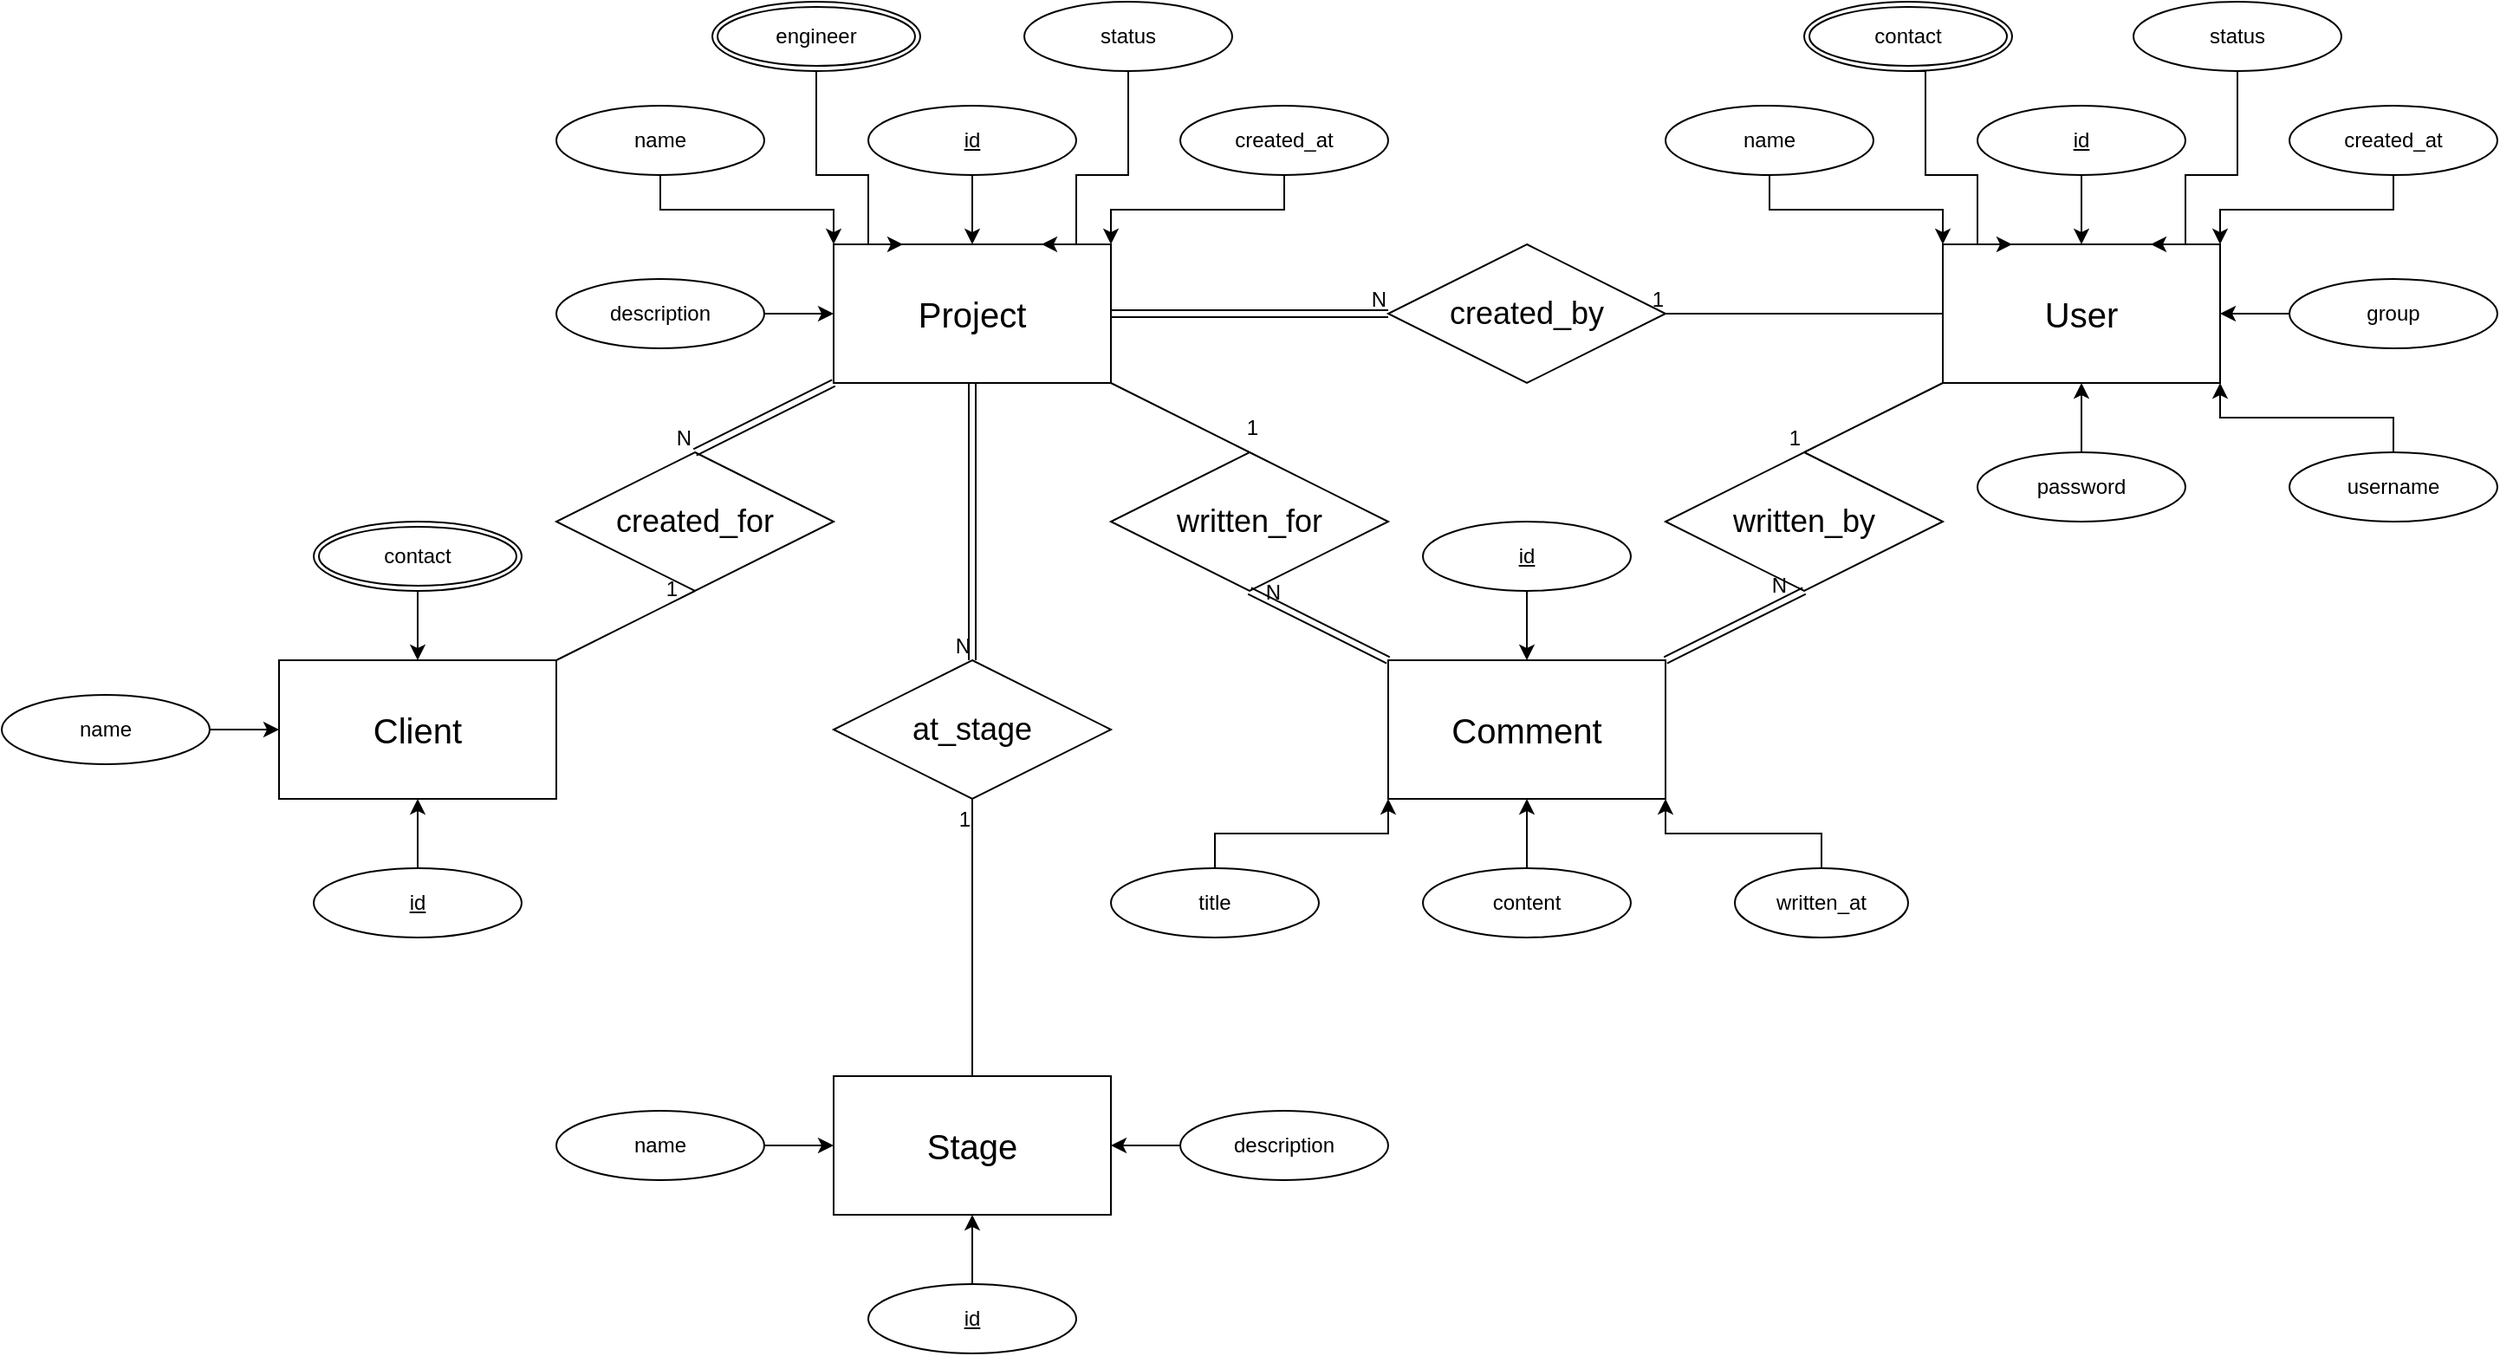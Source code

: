 <mxfile version="22.1.2" type="github">
  <diagram name="Page-1" id="nNpLAruxsdGebeE1YQzH">
    <mxGraphModel dx="1674" dy="907" grid="1" gridSize="10" guides="1" tooltips="1" connect="1" arrows="1" fold="1" page="1" pageScale="1" pageWidth="827" pageHeight="1169" math="0" shadow="0">
      <root>
        <mxCell id="0" />
        <mxCell id="1" parent="0" />
        <mxCell id="aJLEh5gx3QqnoR06jbg_-3" value="&lt;font style=&quot;font-size: 20px;&quot;&gt;Project&lt;/font&gt;" style="whiteSpace=wrap;html=1;align=center;" parent="1" vertex="1">
          <mxGeometry x="520" y="160" width="160" height="80" as="geometry" />
        </mxCell>
        <mxCell id="aJLEh5gx3QqnoR06jbg_-4" value="&lt;font style=&quot;font-size: 20px;&quot;&gt;Client&lt;/font&gt;" style="whiteSpace=wrap;html=1;align=center;" parent="1" vertex="1">
          <mxGeometry x="200" y="400" width="160" height="80" as="geometry" />
        </mxCell>
        <mxCell id="aJLEh5gx3QqnoR06jbg_-5" value="&lt;font style=&quot;font-size: 20px;&quot;&gt;User&lt;/font&gt;" style="whiteSpace=wrap;html=1;align=center;" parent="1" vertex="1">
          <mxGeometry x="1160" y="160" width="160" height="80" as="geometry" />
        </mxCell>
        <mxCell id="aJLEh5gx3QqnoR06jbg_-6" value="&lt;font style=&quot;font-size: 20px;&quot;&gt;Stage&lt;/font&gt;" style="whiteSpace=wrap;html=1;align=center;" parent="1" vertex="1">
          <mxGeometry x="520" y="640" width="160" height="80" as="geometry" />
        </mxCell>
        <mxCell id="aJLEh5gx3QqnoR06jbg_-7" value="&lt;font style=&quot;font-size: 20px;&quot;&gt;Comment&lt;/font&gt;" style="whiteSpace=wrap;html=1;align=center;" parent="1" vertex="1">
          <mxGeometry x="840" y="400" width="160" height="80" as="geometry" />
        </mxCell>
        <mxCell id="SDNTI_QLvfvPA9n5V9hH-60" style="edgeStyle=orthogonalEdgeStyle;rounded=0;orthogonalLoop=1;jettySize=auto;html=1;exitX=0.5;exitY=1;exitDx=0;exitDy=0;entryX=0;entryY=0;entryDx=0;entryDy=0;" edge="1" parent="1" source="aJLEh5gx3QqnoR06jbg_-8" target="aJLEh5gx3QqnoR06jbg_-3">
          <mxGeometry relative="1" as="geometry" />
        </mxCell>
        <mxCell id="aJLEh5gx3QqnoR06jbg_-8" value="name" style="ellipse;whiteSpace=wrap;html=1;align=center;" parent="1" vertex="1">
          <mxGeometry x="360" y="80" width="120" height="40" as="geometry" />
        </mxCell>
        <mxCell id="SDNTI_QLvfvPA9n5V9hH-51" style="edgeStyle=orthogonalEdgeStyle;rounded=0;orthogonalLoop=1;jettySize=auto;html=1;entryX=0.5;entryY=0;entryDx=0;entryDy=0;" edge="1" parent="1" source="aJLEh5gx3QqnoR06jbg_-12" target="aJLEh5gx3QqnoR06jbg_-3">
          <mxGeometry relative="1" as="geometry" />
        </mxCell>
        <mxCell id="aJLEh5gx3QqnoR06jbg_-12" value="id" style="ellipse;whiteSpace=wrap;html=1;align=center;fontStyle=4;" parent="1" vertex="1">
          <mxGeometry x="540" y="80" width="120" height="40" as="geometry" />
        </mxCell>
        <mxCell id="SDNTI_QLvfvPA9n5V9hH-59" style="edgeStyle=orthogonalEdgeStyle;rounded=0;orthogonalLoop=1;jettySize=auto;html=1;exitX=0.5;exitY=1;exitDx=0;exitDy=0;entryX=1;entryY=0;entryDx=0;entryDy=0;" edge="1" parent="1" source="aJLEh5gx3QqnoR06jbg_-14" target="aJLEh5gx3QqnoR06jbg_-3">
          <mxGeometry relative="1" as="geometry" />
        </mxCell>
        <mxCell id="aJLEh5gx3QqnoR06jbg_-14" value="created_at" style="ellipse;whiteSpace=wrap;html=1;align=center;" parent="1" vertex="1">
          <mxGeometry x="720" y="80" width="120" height="40" as="geometry" />
        </mxCell>
        <mxCell id="SDNTI_QLvfvPA9n5V9hH-53" style="edgeStyle=orthogonalEdgeStyle;rounded=0;orthogonalLoop=1;jettySize=auto;html=1;exitX=1;exitY=0.5;exitDx=0;exitDy=0;entryX=0;entryY=0.5;entryDx=0;entryDy=0;" edge="1" parent="1" source="aJLEh5gx3QqnoR06jbg_-17" target="aJLEh5gx3QqnoR06jbg_-6">
          <mxGeometry relative="1" as="geometry" />
        </mxCell>
        <mxCell id="aJLEh5gx3QqnoR06jbg_-17" value="name" style="ellipse;whiteSpace=wrap;html=1;align=center;" parent="1" vertex="1">
          <mxGeometry x="360" y="660" width="120" height="40" as="geometry" />
        </mxCell>
        <mxCell id="SDNTI_QLvfvPA9n5V9hH-52" style="edgeStyle=orthogonalEdgeStyle;rounded=0;orthogonalLoop=1;jettySize=auto;html=1;entryX=0.5;entryY=1;entryDx=0;entryDy=0;" edge="1" parent="1" source="aJLEh5gx3QqnoR06jbg_-18" target="aJLEh5gx3QqnoR06jbg_-6">
          <mxGeometry relative="1" as="geometry" />
        </mxCell>
        <mxCell id="aJLEh5gx3QqnoR06jbg_-18" value="id" style="ellipse;whiteSpace=wrap;html=1;align=center;fontStyle=4;" parent="1" vertex="1">
          <mxGeometry x="540" y="760" width="120" height="40" as="geometry" />
        </mxCell>
        <mxCell id="SDNTI_QLvfvPA9n5V9hH-2" value="&lt;span style=&quot;font-size: 18px;&quot;&gt;written_for&lt;/span&gt;" style="shape=rhombus;perimeter=rhombusPerimeter;whiteSpace=wrap;html=1;align=center;" vertex="1" parent="1">
          <mxGeometry x="680" y="280" width="160" height="80" as="geometry" />
        </mxCell>
        <mxCell id="SDNTI_QLvfvPA9n5V9hH-3" value="&lt;font style=&quot;font-size: 18px;&quot;&gt;written_by&lt;/font&gt;" style="shape=rhombus;perimeter=rhombusPerimeter;whiteSpace=wrap;html=1;align=center;" vertex="1" parent="1">
          <mxGeometry x="1000" y="280" width="160" height="80" as="geometry" />
        </mxCell>
        <mxCell id="SDNTI_QLvfvPA9n5V9hH-4" value="&lt;font style=&quot;font-size: 18px;&quot;&gt;at_stage&lt;/font&gt;" style="shape=rhombus;perimeter=rhombusPerimeter;whiteSpace=wrap;html=1;align=center;" vertex="1" parent="1">
          <mxGeometry x="520" y="400" width="160" height="80" as="geometry" />
        </mxCell>
        <mxCell id="SDNTI_QLvfvPA9n5V9hH-5" value="&lt;font style=&quot;font-size: 18px;&quot;&gt;created_by&lt;/font&gt;" style="shape=rhombus;perimeter=rhombusPerimeter;whiteSpace=wrap;html=1;align=center;" vertex="1" parent="1">
          <mxGeometry x="840" y="160" width="160" height="80" as="geometry" />
        </mxCell>
        <mxCell id="SDNTI_QLvfvPA9n5V9hH-13" value="" style="shape=link;html=1;rounded=0;exitX=1;exitY=0.5;exitDx=0;exitDy=0;entryX=0;entryY=0.5;entryDx=0;entryDy=0;" edge="1" parent="1" source="aJLEh5gx3QqnoR06jbg_-3" target="SDNTI_QLvfvPA9n5V9hH-5">
          <mxGeometry relative="1" as="geometry">
            <mxPoint x="970" y="390" as="sourcePoint" />
            <mxPoint x="1130" y="390" as="targetPoint" />
          </mxGeometry>
        </mxCell>
        <mxCell id="SDNTI_QLvfvPA9n5V9hH-14" value="N" style="resizable=0;html=1;whiteSpace=wrap;align=right;verticalAlign=bottom;" connectable="0" vertex="1" parent="SDNTI_QLvfvPA9n5V9hH-13">
          <mxGeometry x="1" relative="1" as="geometry" />
        </mxCell>
        <mxCell id="SDNTI_QLvfvPA9n5V9hH-15" value="" style="endArrow=none;html=1;rounded=0;entryX=1;entryY=0.5;entryDx=0;entryDy=0;exitX=0;exitY=0.5;exitDx=0;exitDy=0;" edge="1" parent="1" source="aJLEh5gx3QqnoR06jbg_-5" target="SDNTI_QLvfvPA9n5V9hH-5">
          <mxGeometry relative="1" as="geometry">
            <mxPoint x="820" y="400" as="sourcePoint" />
            <mxPoint x="980" y="400" as="targetPoint" />
          </mxGeometry>
        </mxCell>
        <mxCell id="SDNTI_QLvfvPA9n5V9hH-16" value="1" style="resizable=0;html=1;whiteSpace=wrap;align=right;verticalAlign=bottom;" connectable="0" vertex="1" parent="SDNTI_QLvfvPA9n5V9hH-15">
          <mxGeometry x="1" relative="1" as="geometry" />
        </mxCell>
        <mxCell id="SDNTI_QLvfvPA9n5V9hH-17" value="" style="shape=link;html=1;rounded=0;exitX=0.5;exitY=1;exitDx=0;exitDy=0;entryX=0.5;entryY=0;entryDx=0;entryDy=0;" edge="1" parent="1" source="aJLEh5gx3QqnoR06jbg_-3" target="SDNTI_QLvfvPA9n5V9hH-4">
          <mxGeometry relative="1" as="geometry">
            <mxPoint x="570" y="380" as="sourcePoint" />
            <mxPoint x="730" y="380" as="targetPoint" />
          </mxGeometry>
        </mxCell>
        <mxCell id="SDNTI_QLvfvPA9n5V9hH-18" value="N" style="resizable=0;html=1;whiteSpace=wrap;align=right;verticalAlign=bottom;" connectable="0" vertex="1" parent="SDNTI_QLvfvPA9n5V9hH-17">
          <mxGeometry x="1" relative="1" as="geometry" />
        </mxCell>
        <mxCell id="SDNTI_QLvfvPA9n5V9hH-19" value="" style="endArrow=none;html=1;rounded=0;entryX=0.5;entryY=1;entryDx=0;entryDy=0;exitX=0.5;exitY=0;exitDx=0;exitDy=0;" edge="1" parent="1" source="aJLEh5gx3QqnoR06jbg_-6" target="SDNTI_QLvfvPA9n5V9hH-4">
          <mxGeometry relative="1" as="geometry">
            <mxPoint x="480" y="540" as="sourcePoint" />
            <mxPoint x="640" y="540" as="targetPoint" />
          </mxGeometry>
        </mxCell>
        <mxCell id="SDNTI_QLvfvPA9n5V9hH-20" value="1" style="resizable=0;html=1;whiteSpace=wrap;align=right;verticalAlign=bottom;" connectable="0" vertex="1" parent="SDNTI_QLvfvPA9n5V9hH-19">
          <mxGeometry x="1" relative="1" as="geometry">
            <mxPoint y="20" as="offset" />
          </mxGeometry>
        </mxCell>
        <mxCell id="SDNTI_QLvfvPA9n5V9hH-22" style="edgeStyle=orthogonalEdgeStyle;rounded=0;orthogonalLoop=1;jettySize=auto;html=1;exitX=1;exitY=0.5;exitDx=0;exitDy=0;entryX=0;entryY=0.5;entryDx=0;entryDy=0;" edge="1" parent="1" source="SDNTI_QLvfvPA9n5V9hH-21" target="aJLEh5gx3QqnoR06jbg_-3">
          <mxGeometry relative="1" as="geometry" />
        </mxCell>
        <mxCell id="SDNTI_QLvfvPA9n5V9hH-21" value="description" style="ellipse;whiteSpace=wrap;html=1;align=center;" vertex="1" parent="1">
          <mxGeometry x="360" y="180" width="120" height="40" as="geometry" />
        </mxCell>
        <mxCell id="SDNTI_QLvfvPA9n5V9hH-23" value="" style="shape=link;html=1;rounded=0;entryX=0.5;entryY=1;entryDx=0;entryDy=0;exitX=0;exitY=0;exitDx=0;exitDy=0;" edge="1" parent="1" source="aJLEh5gx3QqnoR06jbg_-7" target="SDNTI_QLvfvPA9n5V9hH-2">
          <mxGeometry relative="1" as="geometry">
            <mxPoint x="700" y="560" as="sourcePoint" />
            <mxPoint x="860" y="560" as="targetPoint" />
          </mxGeometry>
        </mxCell>
        <mxCell id="SDNTI_QLvfvPA9n5V9hH-24" value="N" style="resizable=0;html=1;whiteSpace=wrap;align=right;verticalAlign=bottom;" connectable="0" vertex="1" parent="SDNTI_QLvfvPA9n5V9hH-23">
          <mxGeometry x="1" relative="1" as="geometry">
            <mxPoint x="20" y="10" as="offset" />
          </mxGeometry>
        </mxCell>
        <mxCell id="SDNTI_QLvfvPA9n5V9hH-27" value="" style="endArrow=none;html=1;rounded=0;exitX=1;exitY=1;exitDx=0;exitDy=0;entryX=0.5;entryY=0;entryDx=0;entryDy=0;" edge="1" parent="1" source="aJLEh5gx3QqnoR06jbg_-3" target="SDNTI_QLvfvPA9n5V9hH-2">
          <mxGeometry relative="1" as="geometry">
            <mxPoint x="650" y="510" as="sourcePoint" />
            <mxPoint x="810" y="510" as="targetPoint" />
          </mxGeometry>
        </mxCell>
        <mxCell id="SDNTI_QLvfvPA9n5V9hH-28" value="1" style="resizable=0;html=1;whiteSpace=wrap;align=right;verticalAlign=bottom;" connectable="0" vertex="1" parent="SDNTI_QLvfvPA9n5V9hH-27">
          <mxGeometry x="1" relative="1" as="geometry">
            <mxPoint x="6" y="-6" as="offset" />
          </mxGeometry>
        </mxCell>
        <mxCell id="SDNTI_QLvfvPA9n5V9hH-31" value="" style="shape=link;html=1;rounded=0;entryX=0.5;entryY=1;entryDx=0;entryDy=0;exitX=1;exitY=0;exitDx=0;exitDy=0;" edge="1" parent="1" source="aJLEh5gx3QqnoR06jbg_-7" target="SDNTI_QLvfvPA9n5V9hH-3">
          <mxGeometry relative="1" as="geometry">
            <mxPoint x="970" y="430" as="sourcePoint" />
            <mxPoint x="1130" y="430" as="targetPoint" />
          </mxGeometry>
        </mxCell>
        <mxCell id="SDNTI_QLvfvPA9n5V9hH-32" value="N" style="resizable=0;html=1;whiteSpace=wrap;align=right;verticalAlign=bottom;" connectable="0" vertex="1" parent="SDNTI_QLvfvPA9n5V9hH-31">
          <mxGeometry x="1" relative="1" as="geometry">
            <mxPoint x="-9" y="6" as="offset" />
          </mxGeometry>
        </mxCell>
        <mxCell id="SDNTI_QLvfvPA9n5V9hH-36" value="" style="endArrow=none;html=1;rounded=0;entryX=0.5;entryY=0;entryDx=0;entryDy=0;exitX=0;exitY=1;exitDx=0;exitDy=0;" edge="1" parent="1" source="aJLEh5gx3QqnoR06jbg_-5" target="SDNTI_QLvfvPA9n5V9hH-3">
          <mxGeometry relative="1" as="geometry">
            <mxPoint x="970" y="430" as="sourcePoint" />
            <mxPoint x="1130" y="430" as="targetPoint" />
          </mxGeometry>
        </mxCell>
        <mxCell id="SDNTI_QLvfvPA9n5V9hH-37" value="1" style="resizable=0;html=1;whiteSpace=wrap;align=right;verticalAlign=bottom;" connectable="0" vertex="1" parent="SDNTI_QLvfvPA9n5V9hH-36">
          <mxGeometry x="1" relative="1" as="geometry" />
        </mxCell>
        <mxCell id="SDNTI_QLvfvPA9n5V9hH-56" style="edgeStyle=orthogonalEdgeStyle;rounded=0;orthogonalLoop=1;jettySize=auto;html=1;exitX=0.5;exitY=1;exitDx=0;exitDy=0;entryX=0.5;entryY=0;entryDx=0;entryDy=0;" edge="1" parent="1" source="SDNTI_QLvfvPA9n5V9hH-40" target="aJLEh5gx3QqnoR06jbg_-7">
          <mxGeometry relative="1" as="geometry" />
        </mxCell>
        <mxCell id="SDNTI_QLvfvPA9n5V9hH-40" value="id" style="ellipse;whiteSpace=wrap;html=1;align=center;fontStyle=4;" vertex="1" parent="1">
          <mxGeometry x="860" y="320" width="120" height="40" as="geometry" />
        </mxCell>
        <mxCell id="SDNTI_QLvfvPA9n5V9hH-58" style="edgeStyle=orthogonalEdgeStyle;rounded=0;orthogonalLoop=1;jettySize=auto;html=1;exitX=0.5;exitY=0;exitDx=0;exitDy=0;entryX=0;entryY=1;entryDx=0;entryDy=0;" edge="1" parent="1" source="SDNTI_QLvfvPA9n5V9hH-42" target="aJLEh5gx3QqnoR06jbg_-7">
          <mxGeometry relative="1" as="geometry" />
        </mxCell>
        <mxCell id="SDNTI_QLvfvPA9n5V9hH-42" value="title" style="ellipse;whiteSpace=wrap;html=1;align=center;" vertex="1" parent="1">
          <mxGeometry x="680" y="520" width="120" height="40" as="geometry" />
        </mxCell>
        <mxCell id="SDNTI_QLvfvPA9n5V9hH-46" style="edgeStyle=orthogonalEdgeStyle;rounded=0;orthogonalLoop=1;jettySize=auto;html=1;exitX=0.5;exitY=0;exitDx=0;exitDy=0;entryX=1;entryY=1;entryDx=0;entryDy=0;" edge="1" parent="1" source="SDNTI_QLvfvPA9n5V9hH-44" target="aJLEh5gx3QqnoR06jbg_-7">
          <mxGeometry relative="1" as="geometry" />
        </mxCell>
        <mxCell id="SDNTI_QLvfvPA9n5V9hH-44" value="written_at" style="ellipse;whiteSpace=wrap;html=1;align=center;" vertex="1" parent="1">
          <mxGeometry x="1040" y="520" width="100" height="40" as="geometry" />
        </mxCell>
        <mxCell id="SDNTI_QLvfvPA9n5V9hH-57" style="edgeStyle=orthogonalEdgeStyle;rounded=0;orthogonalLoop=1;jettySize=auto;html=1;exitX=0.5;exitY=0;exitDx=0;exitDy=0;entryX=0.5;entryY=1;entryDx=0;entryDy=0;" edge="1" parent="1" source="SDNTI_QLvfvPA9n5V9hH-47" target="aJLEh5gx3QqnoR06jbg_-7">
          <mxGeometry relative="1" as="geometry" />
        </mxCell>
        <mxCell id="SDNTI_QLvfvPA9n5V9hH-47" value="content" style="ellipse;whiteSpace=wrap;html=1;align=center;" vertex="1" parent="1">
          <mxGeometry x="860" y="520" width="120" height="40" as="geometry" />
        </mxCell>
        <mxCell id="SDNTI_QLvfvPA9n5V9hH-50" style="edgeStyle=orthogonalEdgeStyle;rounded=0;orthogonalLoop=1;jettySize=auto;html=1;exitX=0;exitY=0.5;exitDx=0;exitDy=0;entryX=1;entryY=0.5;entryDx=0;entryDy=0;" edge="1" parent="1" source="SDNTI_QLvfvPA9n5V9hH-49" target="aJLEh5gx3QqnoR06jbg_-6">
          <mxGeometry relative="1" as="geometry" />
        </mxCell>
        <mxCell id="SDNTI_QLvfvPA9n5V9hH-49" value="description" style="ellipse;whiteSpace=wrap;html=1;align=center;" vertex="1" parent="1">
          <mxGeometry x="720" y="660" width="120" height="40" as="geometry" />
        </mxCell>
        <mxCell id="SDNTI_QLvfvPA9n5V9hH-61" value="&lt;span style=&quot;font-size: 18px;&quot;&gt;created_for&lt;/span&gt;" style="shape=rhombus;perimeter=rhombusPerimeter;whiteSpace=wrap;html=1;align=center;" vertex="1" parent="1">
          <mxGeometry x="360" y="280" width="160" height="80" as="geometry" />
        </mxCell>
        <mxCell id="SDNTI_QLvfvPA9n5V9hH-64" value="" style="shape=link;html=1;rounded=0;entryX=0.5;entryY=0;entryDx=0;entryDy=0;exitX=0;exitY=1;exitDx=0;exitDy=0;" edge="1" parent="1" source="aJLEh5gx3QqnoR06jbg_-3" target="SDNTI_QLvfvPA9n5V9hH-61">
          <mxGeometry relative="1" as="geometry">
            <mxPoint x="510" y="380" as="sourcePoint" />
            <mxPoint x="670" y="380" as="targetPoint" />
          </mxGeometry>
        </mxCell>
        <mxCell id="SDNTI_QLvfvPA9n5V9hH-65" value="N" style="resizable=0;html=1;whiteSpace=wrap;align=right;verticalAlign=bottom;" connectable="0" vertex="1" parent="SDNTI_QLvfvPA9n5V9hH-64">
          <mxGeometry x="1" relative="1" as="geometry" />
        </mxCell>
        <mxCell id="SDNTI_QLvfvPA9n5V9hH-66" value="" style="endArrow=none;html=1;rounded=0;entryX=0.5;entryY=1;entryDx=0;entryDy=0;exitX=1;exitY=0;exitDx=0;exitDy=0;" edge="1" parent="1" source="aJLEh5gx3QqnoR06jbg_-4" target="SDNTI_QLvfvPA9n5V9hH-61">
          <mxGeometry relative="1" as="geometry">
            <mxPoint x="510" y="380" as="sourcePoint" />
            <mxPoint x="670" y="380" as="targetPoint" />
          </mxGeometry>
        </mxCell>
        <mxCell id="SDNTI_QLvfvPA9n5V9hH-67" value="1" style="resizable=0;html=1;whiteSpace=wrap;align=right;verticalAlign=bottom;" connectable="0" vertex="1" parent="SDNTI_QLvfvPA9n5V9hH-66">
          <mxGeometry x="1" relative="1" as="geometry">
            <mxPoint x="-9" y="8" as="offset" />
          </mxGeometry>
        </mxCell>
        <mxCell id="SDNTI_QLvfvPA9n5V9hH-69" style="edgeStyle=orthogonalEdgeStyle;rounded=0;orthogonalLoop=1;jettySize=auto;html=1;exitX=0.5;exitY=1;exitDx=0;exitDy=0;entryX=0.5;entryY=0;entryDx=0;entryDy=0;" edge="1" parent="1" source="SDNTI_QLvfvPA9n5V9hH-68" target="aJLEh5gx3QqnoR06jbg_-5">
          <mxGeometry relative="1" as="geometry" />
        </mxCell>
        <mxCell id="SDNTI_QLvfvPA9n5V9hH-68" value="id" style="ellipse;whiteSpace=wrap;html=1;align=center;fontStyle=4;" vertex="1" parent="1">
          <mxGeometry x="1180" y="80" width="120" height="40" as="geometry" />
        </mxCell>
        <mxCell id="SDNTI_QLvfvPA9n5V9hH-71" style="edgeStyle=orthogonalEdgeStyle;rounded=0;orthogonalLoop=1;jettySize=auto;html=1;exitX=0.5;exitY=1;exitDx=0;exitDy=0;entryX=0;entryY=0;entryDx=0;entryDy=0;" edge="1" parent="1" source="SDNTI_QLvfvPA9n5V9hH-70" target="aJLEh5gx3QqnoR06jbg_-5">
          <mxGeometry relative="1" as="geometry" />
        </mxCell>
        <mxCell id="SDNTI_QLvfvPA9n5V9hH-70" value="name" style="ellipse;whiteSpace=wrap;html=1;align=center;" vertex="1" parent="1">
          <mxGeometry x="1000" y="80" width="120" height="40" as="geometry" />
        </mxCell>
        <mxCell id="SDNTI_QLvfvPA9n5V9hH-73" style="edgeStyle=orthogonalEdgeStyle;rounded=0;orthogonalLoop=1;jettySize=auto;html=1;exitX=0.5;exitY=1;exitDx=0;exitDy=0;entryX=0.75;entryY=0;entryDx=0;entryDy=0;" edge="1" parent="1" source="SDNTI_QLvfvPA9n5V9hH-72" target="aJLEh5gx3QqnoR06jbg_-3">
          <mxGeometry relative="1" as="geometry">
            <Array as="points">
              <mxPoint x="690" y="120" />
              <mxPoint x="660" y="120" />
              <mxPoint x="660" y="160" />
            </Array>
          </mxGeometry>
        </mxCell>
        <mxCell id="SDNTI_QLvfvPA9n5V9hH-72" value="status" style="ellipse;whiteSpace=wrap;html=1;align=center;" vertex="1" parent="1">
          <mxGeometry x="630" y="20" width="120" height="40" as="geometry" />
        </mxCell>
        <mxCell id="SDNTI_QLvfvPA9n5V9hH-75" style="edgeStyle=orthogonalEdgeStyle;rounded=0;orthogonalLoop=1;jettySize=auto;html=1;exitX=0.5;exitY=1;exitDx=0;exitDy=0;entryX=1;entryY=0;entryDx=0;entryDy=0;" edge="1" parent="1" source="SDNTI_QLvfvPA9n5V9hH-74" target="aJLEh5gx3QqnoR06jbg_-5">
          <mxGeometry relative="1" as="geometry" />
        </mxCell>
        <mxCell id="SDNTI_QLvfvPA9n5V9hH-74" value="created_at" style="ellipse;whiteSpace=wrap;html=1;align=center;" vertex="1" parent="1">
          <mxGeometry x="1360" y="80" width="120" height="40" as="geometry" />
        </mxCell>
        <mxCell id="SDNTI_QLvfvPA9n5V9hH-77" style="edgeStyle=orthogonalEdgeStyle;rounded=0;orthogonalLoop=1;jettySize=auto;html=1;exitX=0.5;exitY=1;exitDx=0;exitDy=0;entryX=0.75;entryY=0;entryDx=0;entryDy=0;" edge="1" parent="1" source="SDNTI_QLvfvPA9n5V9hH-76" target="aJLEh5gx3QqnoR06jbg_-5">
          <mxGeometry relative="1" as="geometry">
            <Array as="points">
              <mxPoint x="1330" y="120" />
              <mxPoint x="1300" y="120" />
              <mxPoint x="1300" y="160" />
            </Array>
          </mxGeometry>
        </mxCell>
        <mxCell id="SDNTI_QLvfvPA9n5V9hH-76" value="status" style="ellipse;whiteSpace=wrap;html=1;align=center;" vertex="1" parent="1">
          <mxGeometry x="1270" y="20" width="120" height="40" as="geometry" />
        </mxCell>
        <mxCell id="SDNTI_QLvfvPA9n5V9hH-79" style="edgeStyle=orthogonalEdgeStyle;rounded=0;orthogonalLoop=1;jettySize=auto;html=1;exitX=0;exitY=0.5;exitDx=0;exitDy=0;entryX=1;entryY=0.5;entryDx=0;entryDy=0;" edge="1" parent="1" source="SDNTI_QLvfvPA9n5V9hH-78" target="aJLEh5gx3QqnoR06jbg_-5">
          <mxGeometry relative="1" as="geometry" />
        </mxCell>
        <mxCell id="SDNTI_QLvfvPA9n5V9hH-78" value="group" style="ellipse;whiteSpace=wrap;html=1;align=center;" vertex="1" parent="1">
          <mxGeometry x="1360" y="180" width="120" height="40" as="geometry" />
        </mxCell>
        <mxCell id="SDNTI_QLvfvPA9n5V9hH-82" style="edgeStyle=orthogonalEdgeStyle;rounded=0;orthogonalLoop=1;jettySize=auto;html=1;exitX=0.5;exitY=1;exitDx=0;exitDy=0;entryX=0.25;entryY=0;entryDx=0;entryDy=0;" edge="1" parent="1" source="SDNTI_QLvfvPA9n5V9hH-81" target="aJLEh5gx3QqnoR06jbg_-5">
          <mxGeometry relative="1" as="geometry">
            <Array as="points">
              <mxPoint x="1150" y="120" />
              <mxPoint x="1180" y="120" />
              <mxPoint x="1180" y="160" />
            </Array>
          </mxGeometry>
        </mxCell>
        <mxCell id="SDNTI_QLvfvPA9n5V9hH-81" value="contact" style="ellipse;shape=doubleEllipse;margin=3;whiteSpace=wrap;html=1;align=center;" vertex="1" parent="1">
          <mxGeometry x="1080" y="20" width="120" height="40" as="geometry" />
        </mxCell>
        <mxCell id="SDNTI_QLvfvPA9n5V9hH-84" style="edgeStyle=orthogonalEdgeStyle;rounded=0;orthogonalLoop=1;jettySize=auto;html=1;exitX=0.5;exitY=0;exitDx=0;exitDy=0;entryX=0.5;entryY=1;entryDx=0;entryDy=0;" edge="1" parent="1" source="SDNTI_QLvfvPA9n5V9hH-83" target="aJLEh5gx3QqnoR06jbg_-5">
          <mxGeometry relative="1" as="geometry" />
        </mxCell>
        <mxCell id="SDNTI_QLvfvPA9n5V9hH-83" value="password" style="ellipse;whiteSpace=wrap;html=1;align=center;" vertex="1" parent="1">
          <mxGeometry x="1180" y="280" width="120" height="40" as="geometry" />
        </mxCell>
        <mxCell id="SDNTI_QLvfvPA9n5V9hH-86" style="edgeStyle=orthogonalEdgeStyle;rounded=0;orthogonalLoop=1;jettySize=auto;html=1;exitX=0.5;exitY=0;exitDx=0;exitDy=0;entryX=1;entryY=1;entryDx=0;entryDy=0;" edge="1" parent="1" source="SDNTI_QLvfvPA9n5V9hH-85" target="aJLEh5gx3QqnoR06jbg_-5">
          <mxGeometry relative="1" as="geometry" />
        </mxCell>
        <mxCell id="SDNTI_QLvfvPA9n5V9hH-85" value="username" style="ellipse;whiteSpace=wrap;html=1;align=center;" vertex="1" parent="1">
          <mxGeometry x="1360" y="280" width="120" height="40" as="geometry" />
        </mxCell>
        <mxCell id="SDNTI_QLvfvPA9n5V9hH-88" style="edgeStyle=orthogonalEdgeStyle;rounded=0;orthogonalLoop=1;jettySize=auto;html=1;exitX=0.5;exitY=0;exitDx=0;exitDy=0;entryX=0.5;entryY=1;entryDx=0;entryDy=0;" edge="1" parent="1" source="SDNTI_QLvfvPA9n5V9hH-87" target="aJLEh5gx3QqnoR06jbg_-4">
          <mxGeometry relative="1" as="geometry" />
        </mxCell>
        <mxCell id="SDNTI_QLvfvPA9n5V9hH-87" value="id" style="ellipse;whiteSpace=wrap;html=1;align=center;fontStyle=4;" vertex="1" parent="1">
          <mxGeometry x="220" y="520" width="120" height="40" as="geometry" />
        </mxCell>
        <mxCell id="SDNTI_QLvfvPA9n5V9hH-98" style="edgeStyle=orthogonalEdgeStyle;rounded=0;orthogonalLoop=1;jettySize=auto;html=1;exitX=1;exitY=0.5;exitDx=0;exitDy=0;entryX=0;entryY=0.5;entryDx=0;entryDy=0;" edge="1" parent="1" source="SDNTI_QLvfvPA9n5V9hH-89" target="aJLEh5gx3QqnoR06jbg_-4">
          <mxGeometry relative="1" as="geometry" />
        </mxCell>
        <mxCell id="SDNTI_QLvfvPA9n5V9hH-89" value="name" style="ellipse;whiteSpace=wrap;html=1;align=center;" vertex="1" parent="1">
          <mxGeometry x="40" y="420" width="120" height="40" as="geometry" />
        </mxCell>
        <mxCell id="SDNTI_QLvfvPA9n5V9hH-99" style="edgeStyle=orthogonalEdgeStyle;rounded=0;orthogonalLoop=1;jettySize=auto;html=1;exitX=0.5;exitY=1;exitDx=0;exitDy=0;entryX=0.5;entryY=0;entryDx=0;entryDy=0;" edge="1" parent="1" source="SDNTI_QLvfvPA9n5V9hH-92" target="aJLEh5gx3QqnoR06jbg_-4">
          <mxGeometry relative="1" as="geometry" />
        </mxCell>
        <mxCell id="SDNTI_QLvfvPA9n5V9hH-92" value="contact" style="ellipse;shape=doubleEllipse;margin=3;whiteSpace=wrap;html=1;align=center;" vertex="1" parent="1">
          <mxGeometry x="220" y="320" width="120" height="40" as="geometry" />
        </mxCell>
        <mxCell id="SDNTI_QLvfvPA9n5V9hH-96" style="edgeStyle=orthogonalEdgeStyle;rounded=0;orthogonalLoop=1;jettySize=auto;html=1;entryX=0.25;entryY=0;entryDx=0;entryDy=0;" edge="1" parent="1" source="SDNTI_QLvfvPA9n5V9hH-95" target="aJLEh5gx3QqnoR06jbg_-3">
          <mxGeometry relative="1" as="geometry">
            <Array as="points">
              <mxPoint x="510" y="120" />
              <mxPoint x="540" y="120" />
              <mxPoint x="540" y="160" />
            </Array>
          </mxGeometry>
        </mxCell>
        <mxCell id="SDNTI_QLvfvPA9n5V9hH-95" value="engineer" style="ellipse;shape=doubleEllipse;margin=3;whiteSpace=wrap;html=1;align=center;" vertex="1" parent="1">
          <mxGeometry x="450" y="20" width="120" height="40" as="geometry" />
        </mxCell>
      </root>
    </mxGraphModel>
  </diagram>
</mxfile>
